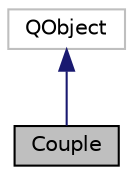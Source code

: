 digraph "Couple"
{
  edge [fontname="Helvetica",fontsize="10",labelfontname="Helvetica",labelfontsize="10"];
  node [fontname="Helvetica",fontsize="10",shape=record];
  Node0 [label="Couple",height=0.2,width=0.4,color="black", fillcolor="grey75", style="filled", fontcolor="black"];
  Node1 -> Node0 [dir="back",color="midnightblue",fontsize="10",style="solid",fontname="Helvetica"];
  Node1 [label="QObject",height=0.2,width=0.4,color="grey75", fillcolor="white", style="filled"];
}
